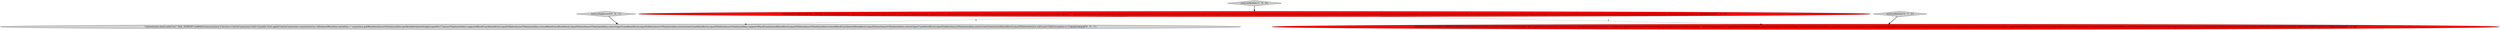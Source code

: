 digraph {
0 [style = filled, label = "CalciteAssert.that().with(\"lex\",\"MYSQL\").doWithConnection(new Function<CalciteConnection,Void>(){public Void apply(CalciteConnection connection){try {DatabaseMetaData metaData = connection.getMetaData()assertThat(metaData.getIdentifierQuoteString(),equalTo(\"`\"))assertThat(metaData.supportsMixedCaseIdentifiers(),equalTo(false))assertThat(metaData.storesMixedCaseIdentifiers(),equalTo(true))assertThat(metaData.storesUpperCaseIdentifiers(),equalTo(false))assertThat(metaData.storesLowerCaseIdentifiers(),equalTo(false))assertThat(metaData.supportsMixedCaseQuotedIdentifiers(),equalTo(false))assertThat(metaData.storesMixedCaseQuotedIdentifiers(),equalTo(true))assertThat(metaData.storesUpperCaseIdentifiers(),equalTo(false))assertThat(metaData.storesLowerCaseQuotedIdentifiers(),equalTo(false))return null}catch (SQLException e) }})@@@3@@@['1', '0', '0']", fillcolor = red, shape = ellipse image = "AAA1AAABBB1BBB"];
5 [style = filled, label = "CalciteAssert.that().with(\"lex\",\"SQL_SERVER\").doWithConnection(new Function<CalciteConnection,Void>(){public Void apply(CalciteConnection connection){try {DatabaseMetaData metaData = connection.getMetaData()assertThat(metaData.getIdentifierQuoteString(),equalTo(\"(\"))assertThat(metaData.supportsMixedCaseIdentifiers(),equalTo(false))assertThat(metaData.storesMixedCaseIdentifiers(),equalTo(true))assertThat(metaData.storesUpperCaseIdentifiers(),equalTo(false))assertThat(metaData.storesLowerCaseIdentifiers(),equalTo(false))assertThat(metaData.supportsMixedCaseQuotedIdentifiers(),equalTo(false))assertThat(metaData.storesMixedCaseQuotedIdentifiers(),equalTo(true))assertThat(metaData.storesUpperCaseIdentifiers(),equalTo(false))assertThat(metaData.storesLowerCaseQuotedIdentifiers(),equalTo(false))return null}catch (SQLException e) }})@@@3@@@['0', '0', '1']", fillcolor = lightgray, shape = ellipse image = "AAA0AAABBB3BBB"];
1 [style = filled, label = "testLexMySQL['1', '0', '0']", fillcolor = lightgray, shape = diamond image = "AAA0AAABBB1BBB"];
2 [style = filled, label = "CalciteAssert.that().with(Lex.MYSQL).doWithConnection(new Function<CalciteConnection,Void>(){public Void apply(CalciteConnection connection){try {DatabaseMetaData metaData = connection.getMetaData()assertThat(metaData.getIdentifierQuoteString(),equalTo(\"`\"))assertThat(metaData.supportsMixedCaseIdentifiers(),equalTo(false))assertThat(metaData.storesMixedCaseIdentifiers(),equalTo(true))assertThat(metaData.storesUpperCaseIdentifiers(),equalTo(false))assertThat(metaData.storesLowerCaseIdentifiers(),equalTo(false))assertThat(metaData.supportsMixedCaseQuotedIdentifiers(),equalTo(false))assertThat(metaData.storesMixedCaseQuotedIdentifiers(),equalTo(true))assertThat(metaData.storesUpperCaseIdentifiers(),equalTo(false))assertThat(metaData.storesLowerCaseQuotedIdentifiers(),equalTo(false))return null}catch (SQLException e) }})@@@3@@@['0', '1', '0']", fillcolor = red, shape = ellipse image = "AAA1AAABBB2BBB"];
3 [style = filled, label = "testLexMySQL['0', '1', '0']", fillcolor = lightgray, shape = diamond image = "AAA0AAABBB2BBB"];
4 [style = filled, label = "testLexSqlServer['0', '0', '1']", fillcolor = lightgray, shape = diamond image = "AAA0AAABBB3BBB"];
0->2 [style = dashed, label="0"];
1->0 [style = bold, label=""];
3->2 [style = bold, label=""];
0->5 [style = dashed, label="0"];
4->5 [style = bold, label=""];
}
